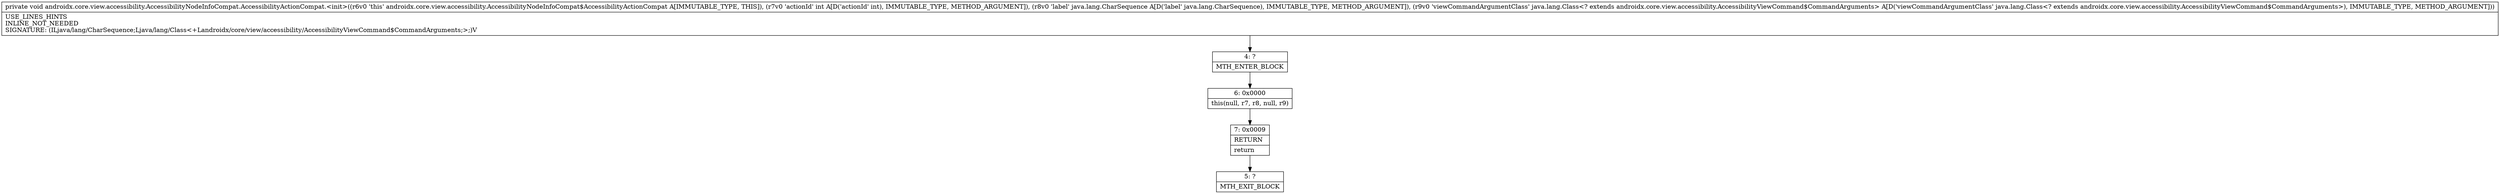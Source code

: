 digraph "CFG forandroidx.core.view.accessibility.AccessibilityNodeInfoCompat.AccessibilityActionCompat.\<init\>(ILjava\/lang\/CharSequence;Ljava\/lang\/Class;)V" {
Node_4 [shape=record,label="{4\:\ ?|MTH_ENTER_BLOCK\l}"];
Node_6 [shape=record,label="{6\:\ 0x0000|this(null, r7, r8, null, r9)\l}"];
Node_7 [shape=record,label="{7\:\ 0x0009|RETURN\l|return\l}"];
Node_5 [shape=record,label="{5\:\ ?|MTH_EXIT_BLOCK\l}"];
MethodNode[shape=record,label="{private void androidx.core.view.accessibility.AccessibilityNodeInfoCompat.AccessibilityActionCompat.\<init\>((r6v0 'this' androidx.core.view.accessibility.AccessibilityNodeInfoCompat$AccessibilityActionCompat A[IMMUTABLE_TYPE, THIS]), (r7v0 'actionId' int A[D('actionId' int), IMMUTABLE_TYPE, METHOD_ARGUMENT]), (r8v0 'label' java.lang.CharSequence A[D('label' java.lang.CharSequence), IMMUTABLE_TYPE, METHOD_ARGUMENT]), (r9v0 'viewCommandArgumentClass' java.lang.Class\<? extends androidx.core.view.accessibility.AccessibilityViewCommand$CommandArguments\> A[D('viewCommandArgumentClass' java.lang.Class\<? extends androidx.core.view.accessibility.AccessibilityViewCommand$CommandArguments\>), IMMUTABLE_TYPE, METHOD_ARGUMENT]))  | USE_LINES_HINTS\lINLINE_NOT_NEEDED\lSIGNATURE: (ILjava\/lang\/CharSequence;Ljava\/lang\/Class\<+Landroidx\/core\/view\/accessibility\/AccessibilityViewCommand$CommandArguments;\>;)V\l}"];
MethodNode -> Node_4;Node_4 -> Node_6;
Node_6 -> Node_7;
Node_7 -> Node_5;
}

